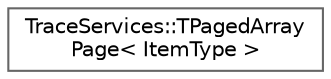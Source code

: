 digraph "Graphical Class Hierarchy"
{
 // INTERACTIVE_SVG=YES
 // LATEX_PDF_SIZE
  bgcolor="transparent";
  edge [fontname=Helvetica,fontsize=10,labelfontname=Helvetica,labelfontsize=10];
  node [fontname=Helvetica,fontsize=10,shape=box,height=0.2,width=0.4];
  rankdir="LR";
  Node0 [id="Node000000",label="TraceServices::TPagedArray\lPage\< ItemType \>",height=0.2,width=0.4,color="grey40", fillcolor="white", style="filled",URL="$db/d73/structTraceServices_1_1TPagedArrayPage.html",tooltip=" "];
}
